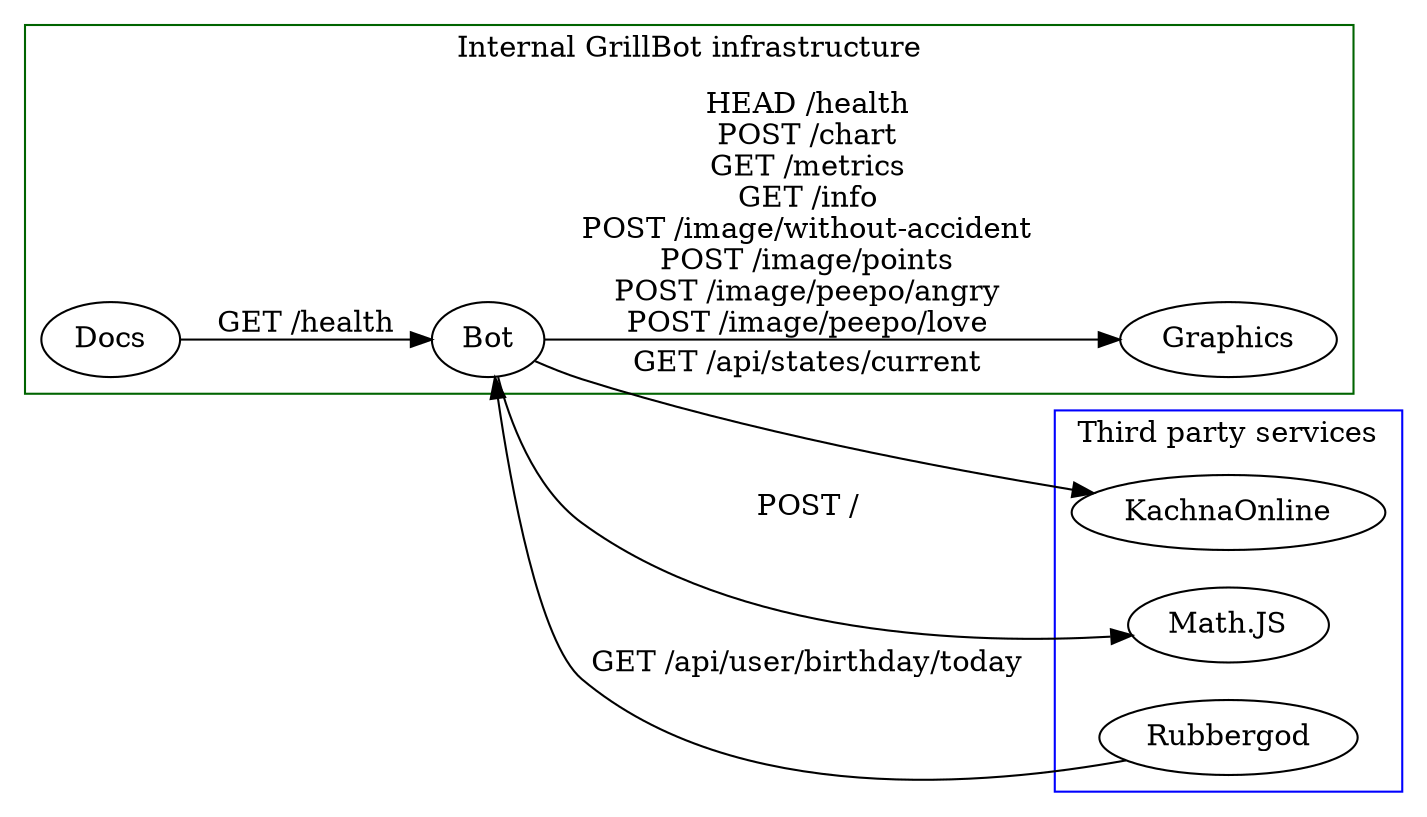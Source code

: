 digraph GrillBotInfrastructure {
    rankdir=LR
    
    subgraph cluster_0 {
        color=Darkgreen
        
        Bot
        Graphics
        Docs
        
        label = "Internal GrillBot infrastructure";
    }

    subgraph cluster_1 {
        color=blue
        
        KachnaOnline
        MathJs[label="Math.JS"]
        Rubbergod
        
        label = "Third party services";
    }
  
    Docs -> Bot [label="GET /health"]
    Bot -> MathJs [label="POST /"]
    Bot -> KachnaOnline [label="GET /api/states/current"]
    Bot -> Graphics [label="HEAD /health\nPOST /chart\nGET /metrics\nGET /info\nPOST /image/without-accident\nPOST /image/points\nPOST /image/peepo/angry\nPOST /image/peepo/love"]
    Rubbergod -> Bot [label="GET /api/user/birthday/today"]
}
